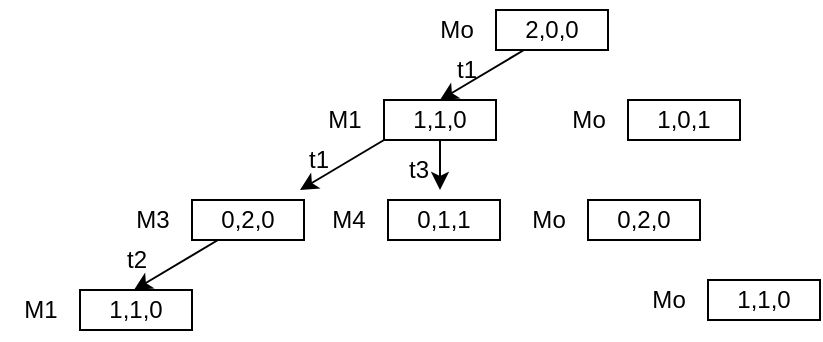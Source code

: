 <mxfile version="26.1.3">
  <diagram name="Страница — 1" id="0SxXHoAoqOa-UjZocLmi">
    <mxGraphModel dx="826" dy="473" grid="1" gridSize="10" guides="1" tooltips="1" connect="1" arrows="1" fold="1" page="1" pageScale="1" pageWidth="827" pageHeight="1169" math="0" shadow="0">
      <root>
        <mxCell id="0" />
        <mxCell id="1" parent="0" />
        <mxCell id="oW9DbNox10dBUA_OHvcG-1" value="2,0,0" style="rounded=0;whiteSpace=wrap;html=1;" vertex="1" parent="1">
          <mxGeometry x="364" y="40" width="56" height="20" as="geometry" />
        </mxCell>
        <mxCell id="oW9DbNox10dBUA_OHvcG-2" value="Мо" style="text;html=1;align=center;verticalAlign=middle;resizable=0;points=[];autosize=1;strokeColor=none;fillColor=none;" vertex="1" parent="1">
          <mxGeometry x="324" y="35" width="40" height="30" as="geometry" />
        </mxCell>
        <mxCell id="oW9DbNox10dBUA_OHvcG-28" style="edgeStyle=orthogonalEdgeStyle;rounded=0;orthogonalLoop=1;jettySize=auto;html=1;" edge="1" parent="1" source="oW9DbNox10dBUA_OHvcG-3">
          <mxGeometry relative="1" as="geometry">
            <mxPoint x="336" y="130" as="targetPoint" />
          </mxGeometry>
        </mxCell>
        <mxCell id="oW9DbNox10dBUA_OHvcG-3" value="1,1,0" style="rounded=0;whiteSpace=wrap;html=1;" vertex="1" parent="1">
          <mxGeometry x="308" y="85" width="56" height="20" as="geometry" />
        </mxCell>
        <mxCell id="oW9DbNox10dBUA_OHvcG-4" value="М1" style="text;html=1;align=center;verticalAlign=middle;resizable=0;points=[];autosize=1;strokeColor=none;fillColor=none;" vertex="1" parent="1">
          <mxGeometry x="268" y="80" width="40" height="30" as="geometry" />
        </mxCell>
        <mxCell id="oW9DbNox10dBUA_OHvcG-5" value="1,0,1" style="rounded=0;whiteSpace=wrap;html=1;" vertex="1" parent="1">
          <mxGeometry x="430" y="85" width="56" height="20" as="geometry" />
        </mxCell>
        <mxCell id="oW9DbNox10dBUA_OHvcG-6" value="Мо" style="text;html=1;align=center;verticalAlign=middle;resizable=0;points=[];autosize=1;strokeColor=none;fillColor=none;" vertex="1" parent="1">
          <mxGeometry x="390" y="80" width="40" height="30" as="geometry" />
        </mxCell>
        <mxCell id="oW9DbNox10dBUA_OHvcG-7" value="0,2,0" style="rounded=0;whiteSpace=wrap;html=1;" vertex="1" parent="1">
          <mxGeometry x="212" y="135" width="56" height="20" as="geometry" />
        </mxCell>
        <mxCell id="oW9DbNox10dBUA_OHvcG-8" value="М3" style="text;html=1;align=center;verticalAlign=middle;resizable=0;points=[];autosize=1;strokeColor=none;fillColor=none;" vertex="1" parent="1">
          <mxGeometry x="172" y="130" width="40" height="30" as="geometry" />
        </mxCell>
        <mxCell id="oW9DbNox10dBUA_OHvcG-11" value="0,1,1" style="rounded=0;whiteSpace=wrap;html=1;" vertex="1" parent="1">
          <mxGeometry x="310" y="135" width="56" height="20" as="geometry" />
        </mxCell>
        <mxCell id="oW9DbNox10dBUA_OHvcG-12" value="М4" style="text;html=1;align=center;verticalAlign=middle;resizable=0;points=[];autosize=1;strokeColor=none;fillColor=none;" vertex="1" parent="1">
          <mxGeometry x="270" y="130" width="40" height="30" as="geometry" />
        </mxCell>
        <mxCell id="oW9DbNox10dBUA_OHvcG-13" value="0,2,0" style="rounded=0;whiteSpace=wrap;html=1;" vertex="1" parent="1">
          <mxGeometry x="410" y="135" width="56" height="20" as="geometry" />
        </mxCell>
        <mxCell id="oW9DbNox10dBUA_OHvcG-14" value="Мо" style="text;html=1;align=center;verticalAlign=middle;resizable=0;points=[];autosize=1;strokeColor=none;fillColor=none;" vertex="1" parent="1">
          <mxGeometry x="370" y="130" width="40" height="30" as="geometry" />
        </mxCell>
        <mxCell id="oW9DbNox10dBUA_OHvcG-15" value="1,1,0" style="rounded=0;whiteSpace=wrap;html=1;" vertex="1" parent="1">
          <mxGeometry x="470" y="175" width="56" height="20" as="geometry" />
        </mxCell>
        <mxCell id="oW9DbNox10dBUA_OHvcG-16" value="Мо" style="text;html=1;align=center;verticalAlign=middle;resizable=0;points=[];autosize=1;strokeColor=none;fillColor=none;" vertex="1" parent="1">
          <mxGeometry x="430" y="170" width="40" height="30" as="geometry" />
        </mxCell>
        <mxCell id="oW9DbNox10dBUA_OHvcG-19" value="" style="endArrow=classic;html=1;rounded=0;exitX=0.25;exitY=1;exitDx=0;exitDy=0;entryX=0.5;entryY=0;entryDx=0;entryDy=0;" edge="1" parent="1" source="oW9DbNox10dBUA_OHvcG-1" target="oW9DbNox10dBUA_OHvcG-3">
          <mxGeometry width="50" height="50" relative="1" as="geometry">
            <mxPoint x="390" y="270" as="sourcePoint" />
            <mxPoint x="440" y="220" as="targetPoint" />
          </mxGeometry>
        </mxCell>
        <mxCell id="oW9DbNox10dBUA_OHvcG-20" value="t1" style="text;html=1;align=center;verticalAlign=middle;resizable=0;points=[];autosize=1;strokeColor=none;fillColor=none;" vertex="1" parent="1">
          <mxGeometry x="334" y="55" width="30" height="30" as="geometry" />
        </mxCell>
        <mxCell id="oW9DbNox10dBUA_OHvcG-22" value="t1" style="text;html=1;align=center;verticalAlign=middle;resizable=0;points=[];autosize=1;strokeColor=none;fillColor=none;" vertex="1" parent="1">
          <mxGeometry x="260" y="100" width="30" height="30" as="geometry" />
        </mxCell>
        <mxCell id="oW9DbNox10dBUA_OHvcG-23" value="" style="endArrow=classic;html=1;rounded=0;exitX=0.25;exitY=1;exitDx=0;exitDy=0;entryX=0.5;entryY=0;entryDx=0;entryDy=0;" edge="1" parent="1">
          <mxGeometry width="50" height="50" relative="1" as="geometry">
            <mxPoint x="308" y="105" as="sourcePoint" />
            <mxPoint x="266" y="130" as="targetPoint" />
          </mxGeometry>
        </mxCell>
        <mxCell id="oW9DbNox10dBUA_OHvcG-26" value="1,1,0" style="rounded=0;whiteSpace=wrap;html=1;" vertex="1" parent="1">
          <mxGeometry x="156" y="180" width="56" height="20" as="geometry" />
        </mxCell>
        <mxCell id="oW9DbNox10dBUA_OHvcG-27" value="М1" style="text;html=1;align=center;verticalAlign=middle;resizable=0;points=[];autosize=1;strokeColor=none;fillColor=none;" vertex="1" parent="1">
          <mxGeometry x="116" y="175" width="40" height="30" as="geometry" />
        </mxCell>
        <mxCell id="oW9DbNox10dBUA_OHvcG-29" value="t3" style="text;html=1;align=center;verticalAlign=middle;resizable=0;points=[];autosize=1;strokeColor=none;fillColor=none;" vertex="1" parent="1">
          <mxGeometry x="310" y="105" width="30" height="30" as="geometry" />
        </mxCell>
        <mxCell id="oW9DbNox10dBUA_OHvcG-30" value="" style="endArrow=classic;html=1;rounded=0;exitX=0.25;exitY=1;exitDx=0;exitDy=0;entryX=0.5;entryY=0;entryDx=0;entryDy=0;" edge="1" parent="1">
          <mxGeometry width="50" height="50" relative="1" as="geometry">
            <mxPoint x="225" y="155" as="sourcePoint" />
            <mxPoint x="183" y="180" as="targetPoint" />
          </mxGeometry>
        </mxCell>
        <mxCell id="oW9DbNox10dBUA_OHvcG-31" value="t2" style="text;html=1;align=center;verticalAlign=middle;resizable=0;points=[];autosize=1;strokeColor=none;fillColor=none;" vertex="1" parent="1">
          <mxGeometry x="169" y="150" width="30" height="30" as="geometry" />
        </mxCell>
      </root>
    </mxGraphModel>
  </diagram>
</mxfile>
